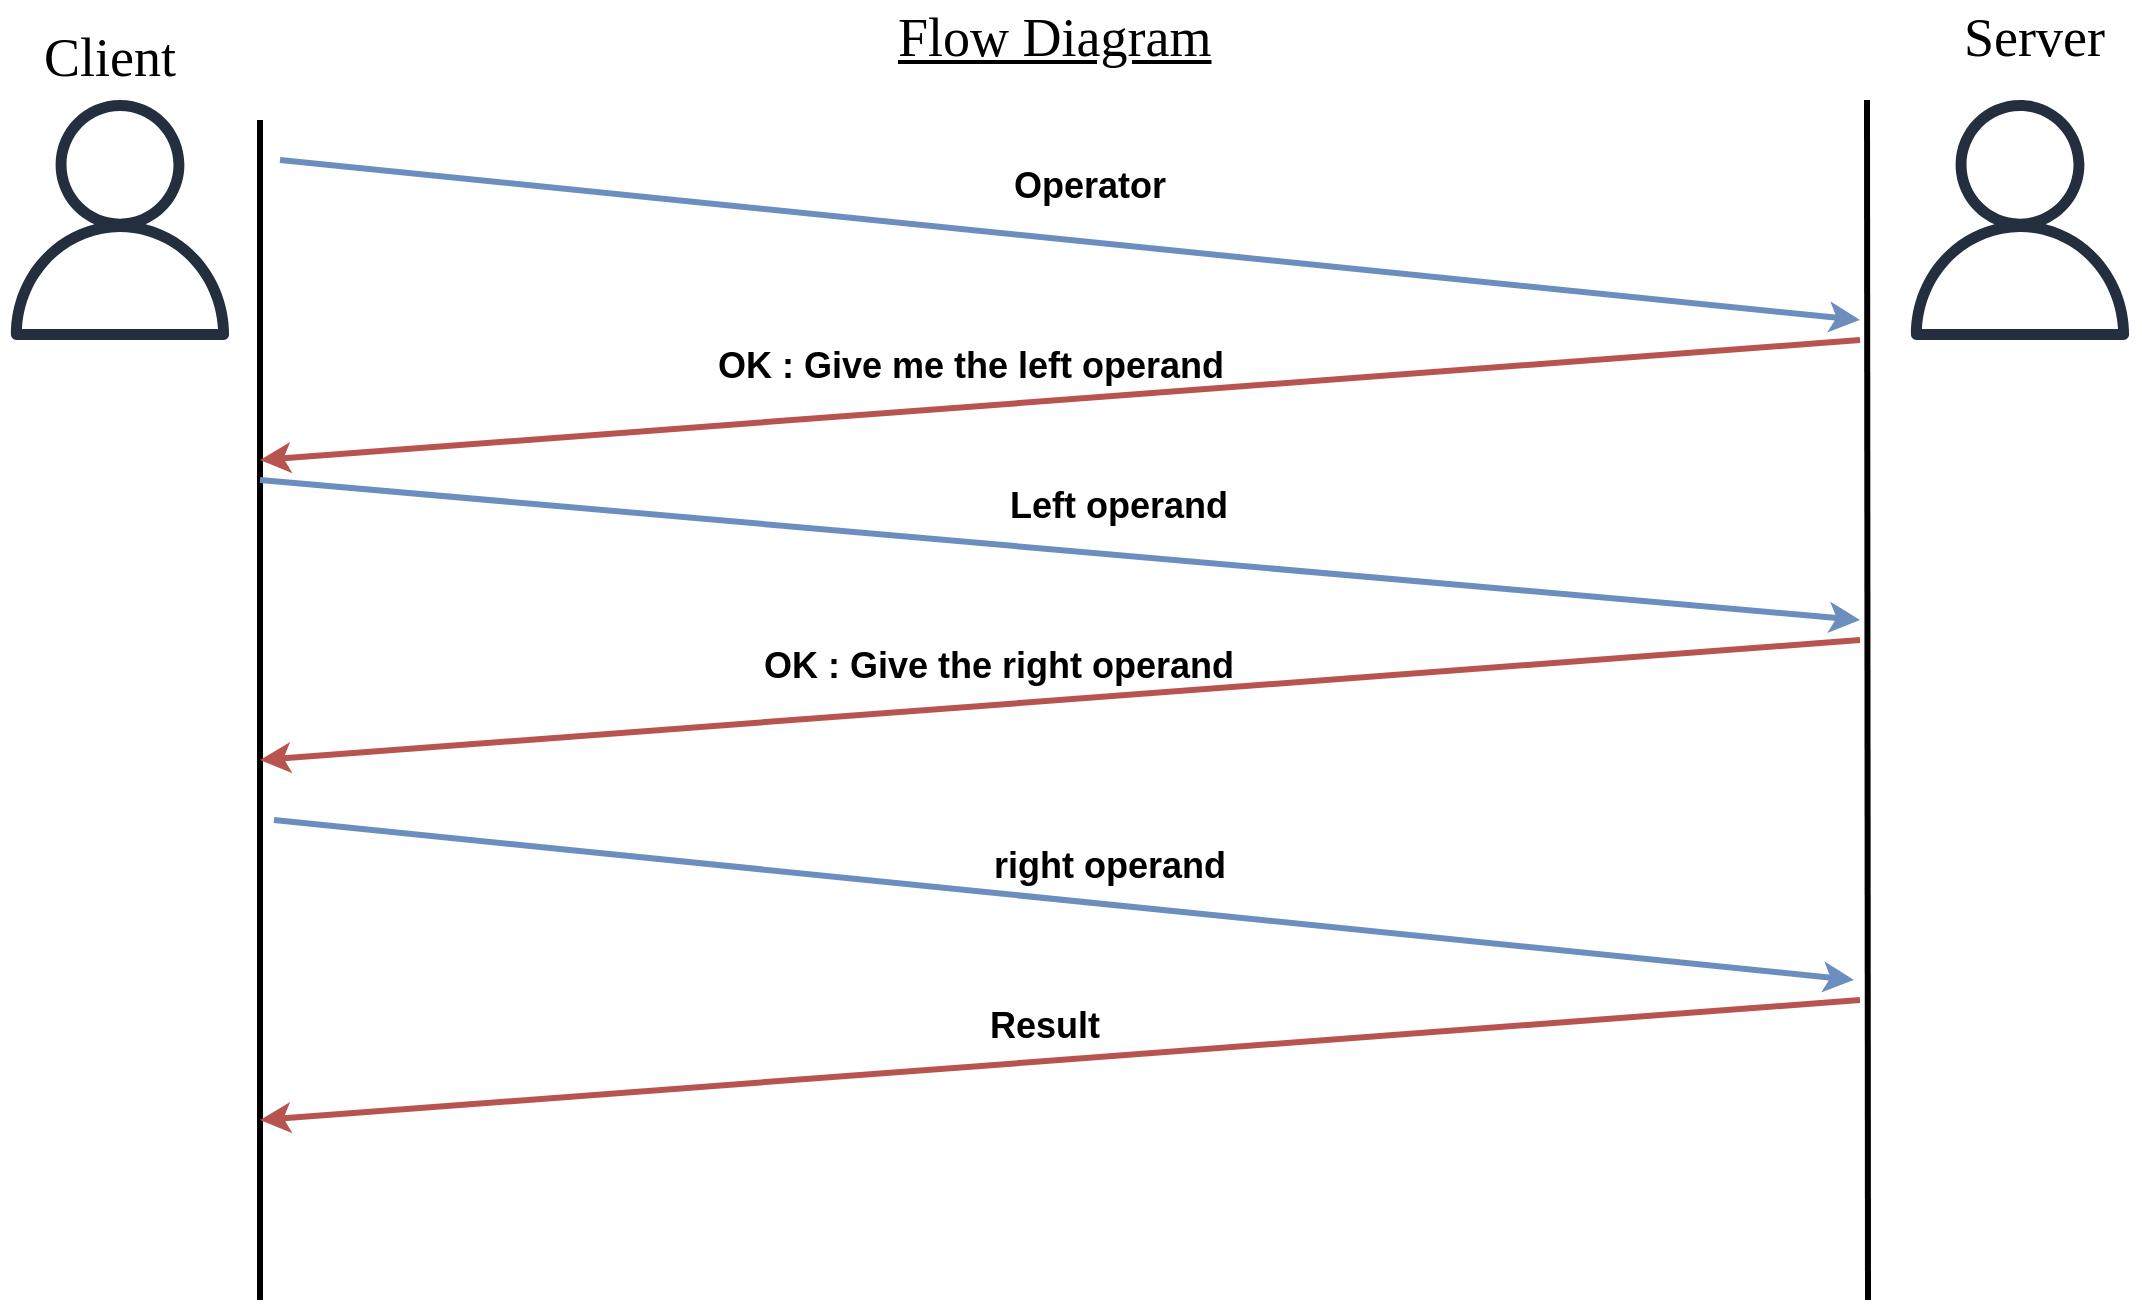 <mxfile version="12.2.2" type="device" pages="1"><diagram id="y1llvhcq3D36C1CXSdFf" name="Page-1"><mxGraphModel dx="1656" dy="939" grid="1" gridSize="10" guides="1" tooltips="1" connect="1" arrows="1" fold="1" page="1" pageScale="1" pageWidth="1169" pageHeight="827" math="0" shadow="0"><root><mxCell id="0"/><mxCell id="1" parent="0"/><mxCell id="bplOvDD_xirzuD6epas_-2" value="" style="outlineConnect=0;fontColor=#232F3E;gradientColor=none;fillColor=#232F3E;strokeColor=none;dashed=0;verticalLabelPosition=bottom;verticalAlign=top;align=center;html=1;fontSize=12;fontStyle=0;aspect=fixed;pointerEvents=1;shape=mxgraph.aws4.user;" vertex="1" parent="1"><mxGeometry x="50" y="80" width="120" height="120" as="geometry"/></mxCell><mxCell id="bplOvDD_xirzuD6epas_-10" value="Operator&lt;br style=&quot;font-size: 18px;&quot;&gt;" style="text;html=1;resizable=0;points=[];autosize=1;align=left;verticalAlign=top;spacingTop=-4;fontSize=18;fontStyle=1" vertex="1" parent="1"><mxGeometry x="555" y="110" width="60" height="20" as="geometry"/></mxCell><mxCell id="bplOvDD_xirzuD6epas_-14" value="OK : Give me the left operand&amp;nbsp;" style="text;html=1;resizable=0;points=[];autosize=1;align=left;verticalAlign=top;spacingTop=-4;fontSize=18;fontStyle=1" vertex="1" parent="1"><mxGeometry x="407" y="200" width="260" height="20" as="geometry"/></mxCell><mxCell id="bplOvDD_xirzuD6epas_-15" value="&lt;u&gt;Flow Diagram&lt;/u&gt;" style="text;html=1;resizable=0;points=[];autosize=1;align=left;verticalAlign=top;spacingTop=-4;fontSize=27;fontFamily=Tahoma;" vertex="1" parent="1"><mxGeometry x="497" y="30" width="170" height="30" as="geometry"/></mxCell><mxCell id="bplOvDD_xirzuD6epas_-19" value="Left operand" style="text;html=1;resizable=0;points=[];autosize=1;align=left;verticalAlign=top;spacingTop=-4;fontSize=18;fontStyle=1" vertex="1" parent="1"><mxGeometry x="553" y="270" width="120" height="20" as="geometry"/></mxCell><mxCell id="bplOvDD_xirzuD6epas_-23" value="OK : Give the right operand" style="text;html=1;resizable=0;points=[];autosize=1;align=left;verticalAlign=top;spacingTop=-4;fontSize=18;fontStyle=1" vertex="1" parent="1"><mxGeometry x="430" y="350" width="230" height="20" as="geometry"/></mxCell><mxCell id="bplOvDD_xirzuD6epas_-24" value="Server" style="text;html=1;resizable=0;points=[];autosize=1;align=left;verticalAlign=top;spacingTop=-4;fontSize=27;fontFamily=Tahoma;" vertex="1" parent="1"><mxGeometry x="1030" y="30" width="90" height="30" as="geometry"/></mxCell><mxCell id="bplOvDD_xirzuD6epas_-25" value="Client" style="text;html=1;resizable=0;points=[];autosize=1;align=left;verticalAlign=top;spacingTop=-4;fontSize=27;fontFamily=Tahoma;" vertex="1" parent="1"><mxGeometry x="70" y="40" width="80" height="30" as="geometry"/></mxCell><mxCell id="bplOvDD_xirzuD6epas_-31" value="right operand" style="text;html=1;resizable=0;points=[];autosize=1;align=left;verticalAlign=top;spacingTop=-4;fontSize=18;fontStyle=1" vertex="1" parent="1"><mxGeometry x="545" y="450" width="120" height="20" as="geometry"/></mxCell><mxCell id="bplOvDD_xirzuD6epas_-35" value="Result" style="text;html=1;resizable=0;points=[];autosize=1;align=left;verticalAlign=top;spacingTop=-4;fontSize=18;fontStyle=1" vertex="1" parent="1"><mxGeometry x="543" y="530" width="70" height="20" as="geometry"/></mxCell><mxCell id="bplOvDD_xirzuD6epas_-36" value="" style="endArrow=none;html=1;strokeWidth=3;fontFamily=Tahoma;fontSize=27;" edge="1" parent="1"><mxGeometry width="50" height="50" relative="1" as="geometry"><mxPoint x="180" y="680" as="sourcePoint"/><mxPoint x="180" y="90" as="targetPoint"/></mxGeometry></mxCell><mxCell id="bplOvDD_xirzuD6epas_-38" value="" style="endArrow=none;html=1;strokeWidth=3;fontFamily=Tahoma;fontSize=27;" edge="1" parent="1"><mxGeometry width="50" height="50" relative="1" as="geometry"><mxPoint x="984" y="680" as="sourcePoint"/><mxPoint x="983.5" y="80" as="targetPoint"/></mxGeometry></mxCell><mxCell id="bplOvDD_xirzuD6epas_-39" value="" style="outlineConnect=0;fontColor=#232F3E;gradientColor=none;fillColor=#232F3E;strokeColor=none;dashed=0;verticalLabelPosition=bottom;verticalAlign=top;align=center;html=1;fontSize=12;fontStyle=0;aspect=fixed;pointerEvents=1;shape=mxgraph.aws4.user;" vertex="1" parent="1"><mxGeometry x="1000" y="80" width="120" height="120" as="geometry"/></mxCell><mxCell id="bplOvDD_xirzuD6epas_-42" value="" style="endArrow=classic;html=1;strokeWidth=3;fontFamily=Tahoma;fontSize=27;fillColor=#dae8fc;strokeColor=#6c8ebf;" edge="1" parent="1"><mxGeometry width="50" height="50" relative="1" as="geometry"><mxPoint x="190" y="110" as="sourcePoint"/><mxPoint x="980" y="190" as="targetPoint"/></mxGeometry></mxCell><mxCell id="bplOvDD_xirzuD6epas_-43" value="" style="endArrow=classic;html=1;strokeWidth=3;fontFamily=Tahoma;fontSize=27;fillColor=#f8cecc;strokeColor=#b85450;" edge="1" parent="1"><mxGeometry width="50" height="50" relative="1" as="geometry"><mxPoint x="980" y="200" as="sourcePoint"/><mxPoint x="180" y="260" as="targetPoint"/></mxGeometry></mxCell><mxCell id="bplOvDD_xirzuD6epas_-46" value="" style="endArrow=classic;html=1;strokeWidth=3;fontFamily=Tahoma;fontSize=27;fillColor=#dae8fc;strokeColor=#6c8ebf;" edge="1" parent="1"><mxGeometry width="50" height="50" relative="1" as="geometry"><mxPoint x="180" y="270" as="sourcePoint"/><mxPoint x="980" y="340" as="targetPoint"/></mxGeometry></mxCell><mxCell id="bplOvDD_xirzuD6epas_-47" value="" style="endArrow=classic;html=1;strokeWidth=3;fontFamily=Tahoma;fontSize=27;fillColor=#dae8fc;strokeColor=#6c8ebf;" edge="1" parent="1"><mxGeometry width="50" height="50" relative="1" as="geometry"><mxPoint x="187" y="440" as="sourcePoint"/><mxPoint x="977" y="520" as="targetPoint"/></mxGeometry></mxCell><mxCell id="bplOvDD_xirzuD6epas_-50" value="" style="endArrow=classic;html=1;strokeWidth=3;fontFamily=Tahoma;fontSize=27;fillColor=#f8cecc;strokeColor=#b85450;" edge="1" parent="1"><mxGeometry width="50" height="50" relative="1" as="geometry"><mxPoint x="980" y="350" as="sourcePoint"/><mxPoint x="180" y="410" as="targetPoint"/></mxGeometry></mxCell><mxCell id="bplOvDD_xirzuD6epas_-51" value="" style="endArrow=classic;html=1;strokeWidth=3;fontFamily=Tahoma;fontSize=27;fillColor=#f8cecc;strokeColor=#b85450;" edge="1" parent="1"><mxGeometry width="50" height="50" relative="1" as="geometry"><mxPoint x="980" y="530.0" as="sourcePoint"/><mxPoint x="180" y="590.0" as="targetPoint"/></mxGeometry></mxCell></root></mxGraphModel></diagram></mxfile>